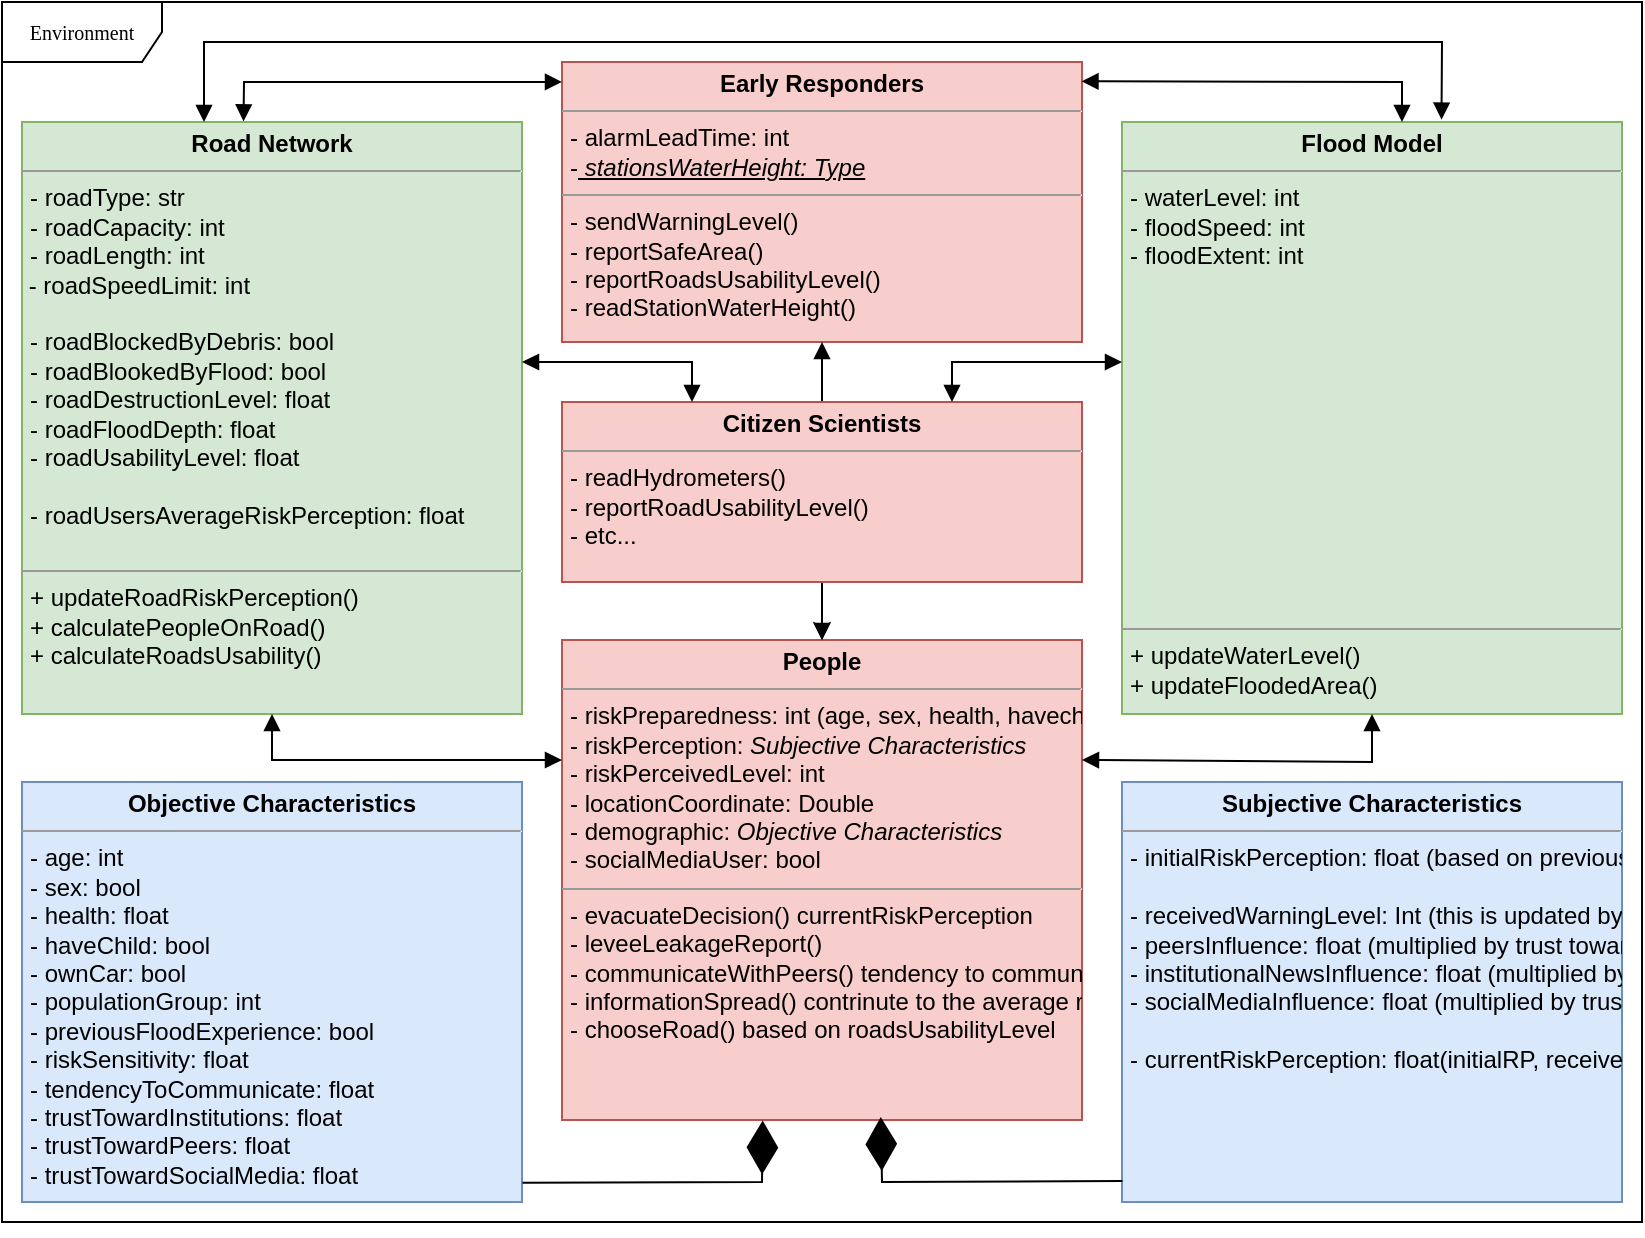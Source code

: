 <mxfile version="22.1.21" type="github" pages="4">
  <diagram name="Page-1" id="c4acf3e9-155e-7222-9cf6-157b1a14988f">
    <mxGraphModel dx="1458" dy="758" grid="1" gridSize="10" guides="1" tooltips="1" connect="1" arrows="1" fold="1" page="1" pageScale="1" pageWidth="850" pageHeight="1100" background="none" math="0" shadow="0">
      <root>
        <mxCell id="0" />
        <mxCell id="1" parent="0" />
        <mxCell id="17acba5748e5396b-1" value="Environment" style="shape=umlFrame;whiteSpace=wrap;html=1;rounded=0;shadow=0;comic=0;labelBackgroundColor=none;strokeWidth=1;fontFamily=Verdana;fontSize=10;align=center;movable=0;resizable=0;rotatable=0;deletable=0;editable=0;locked=1;connectable=0;width=80;height=30;" parent="1" vertex="1">
          <mxGeometry x="40" y="480" width="820" height="610" as="geometry" />
        </mxCell>
        <mxCell id="5d2195bd80daf111-10" value="&lt;p style=&quot;margin:0px;margin-top:4px;text-align:center;&quot;&gt;&lt;b style=&quot;&quot;&gt;Early Responders&lt;/b&gt;&lt;/p&gt;&lt;hr size=&quot;1&quot;&gt;&lt;p style=&quot;margin:0px;margin-left:4px;&quot;&gt;- alarmLeadTime: int&lt;br&gt;-&lt;u&gt;&lt;i&gt;&amp;nbsp;stationsWaterHeight: Type&lt;/i&gt;&lt;/u&gt;&lt;/p&gt;&lt;hr size=&quot;1&quot;&gt;&lt;p style=&quot;margin:0px;margin-left:4px;&quot;&gt;- sendWarningLevel()&lt;br&gt;- reportSafeArea()&lt;/p&gt;&lt;p style=&quot;margin:0px;margin-left:4px;&quot;&gt;- reportRoadsUsabilityLevel()&lt;/p&gt;&lt;p style=&quot;margin:0px;margin-left:4px;&quot;&gt;- readStationWaterHeight()&lt;/p&gt;" style="verticalAlign=top;align=left;overflow=fill;fontSize=12;fontFamily=Helvetica;html=1;rounded=0;shadow=0;comic=0;labelBackgroundColor=none;strokeWidth=1;fillColor=#f8cecc;strokeColor=#b85450;" parent="1" vertex="1">
          <mxGeometry x="320" y="510" width="260" height="140" as="geometry" />
        </mxCell>
        <mxCell id="5d2195bd80daf111-15" value="&lt;p style=&quot;margin:0px;margin-top:4px;text-align:center;&quot;&gt;&lt;b&gt;People&lt;/b&gt;&lt;br&gt;&lt;/p&gt;&lt;hr size=&quot;1&quot;&gt;&lt;p style=&quot;margin:0px;margin-left:4px;&quot;&gt;- riskPreparedness: int (age, sex, health, havechild, ...)&lt;/p&gt;&lt;p style=&quot;margin:0px;margin-left:4px;&quot;&gt;- riskPerception: &lt;i&gt;Subjective Characteristics&lt;/i&gt;&lt;/p&gt;&lt;p style=&quot;margin:0px;margin-left:4px;&quot;&gt;- riskPerceivedLevel: int&lt;/p&gt;&lt;p style=&quot;margin:0px;margin-left:4px;&quot;&gt;- locationCoordinate: Double&lt;br&gt;- demographic: &lt;i&gt;Objective Characteristics&lt;/i&gt;&lt;/p&gt;&lt;p style=&quot;margin:0px;margin-left:4px;&quot;&gt;- socialMediaUser: bool&lt;/p&gt;&lt;hr size=&quot;1&quot;&gt;&lt;p style=&quot;margin:0px;margin-left:4px;&quot;&gt;- evacuateDecision() currentRiskPerception&lt;br&gt;- leveeLeakageReport()&lt;/p&gt;&lt;p style=&quot;margin:0px;margin-left:4px;&quot;&gt;- communicateWithPeers() tendency to communicate, risk sensitivity, risk perception&lt;/p&gt;&lt;p style=&quot;margin:0px;margin-left:4px;&quot;&gt;- informationSpread() contrinute to the average risk perception of the road based on risk sensetivity, tendencyToCommunicate&lt;/p&gt;&lt;p style=&quot;margin:0px;margin-left:4px;&quot;&gt;- chooseRoad() based on roadsUsabilityLevel&lt;/p&gt;" style="verticalAlign=top;align=left;overflow=fill;fontSize=12;fontFamily=Helvetica;html=1;rounded=0;shadow=0;comic=0;labelBackgroundColor=none;strokeWidth=1;fillColor=#f8cecc;strokeColor=#b85450;" parent="1" vertex="1">
          <mxGeometry x="320" y="799" width="260" height="240" as="geometry" />
        </mxCell>
        <mxCell id="5d2195bd80daf111-18" value="&lt;p style=&quot;margin:0px;margin-top:4px;text-align:center;&quot;&gt;&lt;b style=&quot;border-color: var(--border-color);&quot;&gt;Flood Model&lt;/b&gt;&lt;br&gt;&lt;/p&gt;&lt;hr size=&quot;1&quot;&gt;&lt;p style=&quot;margin:0px;margin-left:4px;&quot;&gt;- waterLevel: int&lt;br&gt;- floodSpeed: int&lt;/p&gt;&lt;p style=&quot;margin:0px;margin-left:4px;&quot;&gt;- floodExtent: int&lt;/p&gt;&lt;p style=&quot;margin:0px;margin-left:4px;&quot;&gt;&lt;br&gt;&lt;/p&gt;&lt;p style=&quot;margin:0px;margin-left:4px;&quot;&gt;&lt;br&gt;&lt;/p&gt;&lt;p style=&quot;margin:0px;margin-left:4px;&quot;&gt;&lt;br&gt;&lt;/p&gt;&lt;p style=&quot;margin:0px;margin-left:4px;&quot;&gt;&lt;br&gt;&lt;/p&gt;&lt;p style=&quot;margin:0px;margin-left:4px;&quot;&gt;&lt;br&gt;&lt;/p&gt;&lt;p style=&quot;margin:0px;margin-left:4px;&quot;&gt;&lt;br&gt;&lt;/p&gt;&lt;p style=&quot;margin:0px;margin-left:4px;&quot;&gt;&lt;br&gt;&lt;/p&gt;&lt;p style=&quot;margin:0px;margin-left:4px;&quot;&gt;&lt;br&gt;&lt;/p&gt;&lt;p style=&quot;margin:0px;margin-left:4px;&quot;&gt;&lt;br&gt;&lt;/p&gt;&lt;p style=&quot;margin:0px;margin-left:4px;&quot;&gt;&lt;br&gt;&lt;/p&gt;&lt;p style=&quot;margin:0px;margin-left:4px;&quot;&gt;&lt;br&gt;&lt;/p&gt;&lt;p style=&quot;margin:0px;margin-left:4px;&quot;&gt;&lt;br&gt;&lt;/p&gt;&lt;hr size=&quot;1&quot;&gt;&lt;p style=&quot;margin:0px;margin-left:4px;&quot;&gt;+ updateWaterLevel()&lt;br&gt;+ updateFloodedArea()&lt;/p&gt;" style="verticalAlign=top;align=left;overflow=fill;fontSize=12;fontFamily=Helvetica;html=1;rounded=0;shadow=0;comic=0;labelBackgroundColor=none;strokeWidth=1;fillColor=#d5e8d4;strokeColor=#82b366;" parent="1" vertex="1">
          <mxGeometry x="600" y="540" width="250" height="296" as="geometry" />
        </mxCell>
        <mxCell id="5d2195bd80daf111-19" value="&lt;p style=&quot;margin:0px;margin-top:4px;text-align:center;&quot;&gt;&lt;b&gt;Road Network&lt;/b&gt;&lt;/p&gt;&lt;hr size=&quot;1&quot;&gt;&lt;p style=&quot;border-color: var(--border-color); margin: 0px 0px 0px 4px;&quot;&gt;- roadType: str&lt;/p&gt;&lt;p style=&quot;border-color: var(--border-color); margin: 0px 0px 0px 4px;&quot;&gt;- roadCapacity: int&lt;/p&gt;&lt;p style=&quot;border-color: var(--border-color); margin: 0px 0px 0px 4px;&quot;&gt;- roadLength: int&lt;/p&gt;&lt;span style=&quot;&quot;&gt;&lt;/span&gt;&amp;nbsp;- roadSpeedLimit: int&lt;br&gt;&lt;span style=&quot;&quot;&gt;&lt;span style=&quot;&quot;&gt;&amp;nbsp; &amp;nbsp;&amp;nbsp;&lt;/span&gt;&lt;/span&gt;&lt;p style=&quot;margin:0px;margin-left:4px;&quot;&gt;- roadBlockedByDebris: bool&lt;br&gt;- roadBlookedByFlood: bool&lt;/p&gt;&lt;p style=&quot;margin:0px;margin-left:4px;&quot;&gt;- roadDestructionLevel: float&lt;/p&gt;&lt;p style=&quot;margin:0px;margin-left:4px;&quot;&gt;- roadFloodDepth: float&lt;/p&gt;&lt;p style=&quot;margin:0px;margin-left:4px;&quot;&gt;- roadUsabilityLevel: float&lt;/p&gt;&lt;p style=&quot;margin:0px;margin-left:4px;&quot;&gt;&lt;br&gt;&lt;/p&gt;&lt;p style=&quot;margin:0px;margin-left:4px;&quot;&gt;- roadUsersAverageRiskPerception: float&lt;/p&gt;&lt;p style=&quot;margin:0px;margin-left:4px;&quot;&gt;&lt;br&gt;&lt;/p&gt;&lt;hr size=&quot;1&quot;&gt;&lt;p style=&quot;margin:0px;margin-left:4px;&quot;&gt;+ updateRoadRiskPerception()&lt;br&gt;+ calculatePeopleOnRoad()&lt;/p&gt;&lt;p style=&quot;margin:0px;margin-left:4px;&quot;&gt;+ calculateRoadsUsability()&lt;/p&gt;" style="verticalAlign=top;align=left;overflow=fill;fontSize=12;fontFamily=Helvetica;html=1;rounded=0;shadow=0;comic=0;labelBackgroundColor=none;strokeWidth=1;fillColor=#d5e8d4;strokeColor=#82b366;" parent="1" vertex="1">
          <mxGeometry x="50" y="540" width="250" height="296" as="geometry" />
        </mxCell>
        <mxCell id="swbKvZ7h7TzAhNQgbcFF-2" value="&lt;p style=&quot;margin:0px;margin-top:4px;text-align:center;&quot;&gt;&lt;b style=&quot;&quot;&gt;Subjective Characteristics&lt;/b&gt;&lt;/p&gt;&lt;hr size=&quot;1&quot;&gt;&lt;p style=&quot;margin:0px;margin-left:4px;&quot;&gt;- initialRiskPerception: float (based on previous flood experience, risk sensitivity)&lt;/p&gt;&lt;p style=&quot;margin:0px;margin-left:4px;&quot;&gt;&lt;span style=&quot;background-color: initial;&quot;&gt;&lt;br&gt;&lt;/span&gt;&lt;/p&gt;&lt;p style=&quot;margin:0px;margin-left:4px;&quot;&gt;&lt;span style=&quot;background-color: initial;&quot;&gt;- receivedWarningLevel: Int (this is updated by EWS during the event)&lt;/span&gt;&lt;br&gt;&lt;/p&gt;&lt;p style=&quot;margin:0px;margin-left:4px;&quot;&gt;- peersInfluence: float (multiplied by trust toward peers)&lt;/p&gt;&lt;p style=&quot;margin:0px;margin-left:4px;&quot;&gt;- institutionalNewsInfluence: float (multiplied by trust item)&lt;/p&gt;&lt;p style=&quot;margin:0px;margin-left:4px;&quot;&gt;- socialMediaInfluence: float (multiplied by trust item)&lt;/p&gt;&lt;p style=&quot;margin:0px;margin-left:4px;&quot;&gt;&lt;br&gt;&lt;/p&gt;&lt;p style=&quot;border-color: var(--border-color); margin: 0px 0px 0px 4px;&quot;&gt;- currentRiskPerception: float(initialRP, receivedWL,peersl,InstitutionalNI, SocialMI)&lt;/p&gt;&lt;div&gt;&lt;br&gt;&lt;/div&gt;" style="verticalAlign=top;align=left;overflow=fill;fontSize=12;fontFamily=Helvetica;html=1;rounded=0;shadow=0;comic=0;labelBackgroundColor=none;strokeWidth=1;fillColor=#dae8fc;strokeColor=#6c8ebf;" parent="1" vertex="1">
          <mxGeometry x="600" y="870" width="250" height="210" as="geometry" />
        </mxCell>
        <mxCell id="swbKvZ7h7TzAhNQgbcFF-18" value="&lt;p style=&quot;margin:0px;margin-top:4px;text-align:center;&quot;&gt;&lt;b&gt;Objective Characteristics&lt;/b&gt;&lt;/p&gt;&lt;hr size=&quot;1&quot;&gt;&lt;p style=&quot;margin:0px;margin-left:4px;&quot;&gt;- age: int&lt;/p&gt;&lt;p style=&quot;margin:0px;margin-left:4px;&quot;&gt;- sex: bool&lt;/p&gt;&lt;p style=&quot;margin:0px;margin-left:4px;&quot;&gt;- health: float&lt;/p&gt;&lt;p style=&quot;margin:0px;margin-left:4px;&quot;&gt;- haveChild: bool&lt;/p&gt;&lt;p style=&quot;margin:0px;margin-left:4px;&quot;&gt;- ownCar: bool&lt;/p&gt;&lt;p style=&quot;margin:0px;margin-left:4px;&quot;&gt;- populationGroup: int&lt;/p&gt;&lt;p style=&quot;margin:0px;margin-left:4px;&quot;&gt;- previousFloodExperience: bool&lt;/p&gt;&lt;p style=&quot;margin:0px;margin-left:4px;&quot;&gt;- riskSensitivity: float&lt;/p&gt;&lt;p style=&quot;margin:0px;margin-left:4px;&quot;&gt;- tendencyToCommunicate: float&lt;/p&gt;&lt;p style=&quot;margin:0px;margin-left:4px;&quot;&gt;- trustTowardInstitutions: float&lt;/p&gt;&lt;p style=&quot;margin:0px;margin-left:4px;&quot;&gt;- trustTowardPeers: float&lt;/p&gt;&lt;p style=&quot;margin:0px;margin-left:4px;&quot;&gt;- trustTowardSocialMedia: float&lt;/p&gt;&lt;p style=&quot;margin:0px;margin-left:4px;&quot;&gt;&lt;br&gt;&lt;/p&gt;&lt;p style=&quot;margin:0px;margin-left:4px;&quot;&gt;&lt;br&gt;&lt;/p&gt;&lt;p style=&quot;margin:0px;margin-left:4px;&quot;&gt;&lt;br&gt;&lt;/p&gt;&lt;p style=&quot;margin:0px;margin-left:4px;&quot;&gt;&lt;br&gt;&lt;/p&gt;" style="verticalAlign=top;align=left;overflow=fill;fontSize=12;fontFamily=Helvetica;html=1;rounded=0;shadow=0;comic=0;labelBackgroundColor=none;strokeWidth=1;fillColor=#dae8fc;strokeColor=#6c8ebf;" parent="1" vertex="1">
          <mxGeometry x="50" y="870" width="250" height="210" as="geometry" />
        </mxCell>
        <mxCell id="swbKvZ7h7TzAhNQgbcFF-22" value="" style="endArrow=diamondThin;endFill=1;endSize=24;html=1;rounded=0;entryX=0.386;entryY=1.001;entryDx=0;entryDy=0;entryPerimeter=0;exitX=1.001;exitY=0.954;exitDx=0;exitDy=0;exitPerimeter=0;" parent="1" source="swbKvZ7h7TzAhNQgbcFF-18" target="5d2195bd80daf111-15" edge="1">
          <mxGeometry width="160" relative="1" as="geometry">
            <mxPoint x="310" y="1070" as="sourcePoint" />
            <mxPoint x="400" y="980" as="targetPoint" />
            <Array as="points">
              <mxPoint x="420" y="1070" />
            </Array>
          </mxGeometry>
        </mxCell>
        <mxCell id="swbKvZ7h7TzAhNQgbcFF-25" value="" style="endArrow=diamondThin;endFill=1;endSize=24;html=1;rounded=0;exitX=0.001;exitY=0.95;exitDx=0;exitDy=0;entryX=0.613;entryY=0.994;entryDx=0;entryDy=0;entryPerimeter=0;startSize=6;exitPerimeter=0;" parent="1" source="swbKvZ7h7TzAhNQgbcFF-2" target="5d2195bd80daf111-15" edge="1">
          <mxGeometry width="160" relative="1" as="geometry">
            <mxPoint x="884.962" y="929.82" as="sourcePoint" />
            <mxPoint x="320" y="1020" as="targetPoint" />
            <Array as="points">
              <mxPoint x="480" y="1070" />
            </Array>
          </mxGeometry>
        </mxCell>
        <mxCell id="swbKvZ7h7TzAhNQgbcFF-49" value="" style="endArrow=block;startArrow=block;endFill=1;startFill=1;html=1;exitX=0.443;exitY=-0.001;exitDx=0;exitDy=0;exitPerimeter=0;entryX=0;entryY=0.071;entryDx=0;entryDy=0;entryPerimeter=0;strokeWidth=1;rounded=0;curved=0;" parent="1" source="5d2195bd80daf111-19" target="5d2195bd80daf111-10" edge="1">
          <mxGeometry width="160" relative="1" as="geometry">
            <mxPoint x="150" y="500" as="sourcePoint" />
            <mxPoint x="310" y="500" as="targetPoint" />
            <Array as="points">
              <mxPoint x="161" y="520" />
            </Array>
          </mxGeometry>
        </mxCell>
        <mxCell id="swbKvZ7h7TzAhNQgbcFF-50" value="" style="endArrow=block;startArrow=block;endFill=1;startFill=1;html=1;exitX=0.56;exitY=0;exitDx=0;exitDy=0;exitPerimeter=0;entryX=0.999;entryY=0.069;entryDx=0;entryDy=0;entryPerimeter=0;strokeWidth=1;rounded=0;curved=0;" parent="1" source="5d2195bd80daf111-18" target="5d2195bd80daf111-10" edge="1">
          <mxGeometry width="160" relative="1" as="geometry">
            <mxPoint x="720" y="540" as="sourcePoint" />
            <mxPoint x="879" y="520" as="targetPoint" />
            <Array as="points">
              <mxPoint x="740" y="520" />
            </Array>
          </mxGeometry>
        </mxCell>
        <mxCell id="swbKvZ7h7TzAhNQgbcFF-51" value="" style="endArrow=block;startArrow=block;endFill=1;startFill=1;html=1;exitX=0.5;exitY=0;exitDx=0;exitDy=0;entryX=0.5;entryY=1;entryDx=0;entryDy=0;" parent="1" source="5d2195bd80daf111-15" target="5d2195bd80daf111-10" edge="1">
          <mxGeometry width="160" relative="1" as="geometry">
            <mxPoint x="450" y="720" as="sourcePoint" />
            <mxPoint x="450" y="770" as="targetPoint" />
          </mxGeometry>
        </mxCell>
        <mxCell id="swbKvZ7h7TzAhNQgbcFF-52" value="" style="endArrow=block;startArrow=block;endFill=1;startFill=1;html=1;rounded=0;curved=0;exitX=1;exitY=0.25;exitDx=0;exitDy=0;entryX=0.5;entryY=1;entryDx=0;entryDy=0;" parent="1" source="5d2195bd80daf111-15" target="5d2195bd80daf111-18" edge="1">
          <mxGeometry width="160" relative="1" as="geometry">
            <mxPoint x="470" y="790" as="sourcePoint" />
            <mxPoint x="730" y="850" as="targetPoint" />
            <Array as="points">
              <mxPoint x="725" y="860" />
            </Array>
          </mxGeometry>
        </mxCell>
        <mxCell id="swbKvZ7h7TzAhNQgbcFF-53" value="" style="endArrow=block;startArrow=block;endFill=1;startFill=1;html=1;rounded=0;curved=0;entryX=0.5;entryY=1;entryDx=0;entryDy=0;exitX=0;exitY=0.25;exitDx=0;exitDy=0;" parent="1" source="5d2195bd80daf111-15" target="5d2195bd80daf111-19" edge="1">
          <mxGeometry width="160" relative="1" as="geometry">
            <mxPoint x="430" y="790" as="sourcePoint" />
            <mxPoint x="310" y="680" as="targetPoint" />
            <Array as="points">
              <mxPoint x="175" y="859" />
            </Array>
          </mxGeometry>
        </mxCell>
        <mxCell id="swbKvZ7h7TzAhNQgbcFF-55" value="" style="endArrow=block;startArrow=block;endFill=1;startFill=1;html=1;exitX=0.443;exitY=-0.001;exitDx=0;exitDy=0;exitPerimeter=0;strokeWidth=1;rounded=0;curved=0;entryX=0.639;entryY=-0.004;entryDx=0;entryDy=0;entryPerimeter=0;" parent="1" target="5d2195bd80daf111-18" edge="1">
          <mxGeometry width="160" relative="1" as="geometry">
            <mxPoint x="141" y="540" as="sourcePoint" />
            <mxPoint x="760" y="540" as="targetPoint" />
            <Array as="points">
              <mxPoint x="141" y="500" />
              <mxPoint x="760" y="500" />
            </Array>
          </mxGeometry>
        </mxCell>
        <mxCell id="swbKvZ7h7TzAhNQgbcFF-57" value="" style="edgeStyle=orthogonalEdgeStyle;orthogonalLoop=1;jettySize=auto;html=1;" parent="1" source="swbKvZ7h7TzAhNQgbcFF-56" target="5d2195bd80daf111-15" edge="1">
          <mxGeometry relative="1" as="geometry" />
        </mxCell>
        <mxCell id="swbKvZ7h7TzAhNQgbcFF-56" value="&lt;p style=&quot;margin:0px;margin-top:4px;text-align:center;&quot;&gt;&lt;b style=&quot;&quot;&gt;Citizen Scientists&lt;/b&gt;&lt;/p&gt;&lt;hr size=&quot;1&quot;&gt;&lt;p style=&quot;margin:0px;margin-left:4px;&quot;&gt;&lt;span style=&quot;background-color: initial;&quot;&gt;- readHydrometers()&lt;/span&gt;&lt;br&gt;&lt;/p&gt;&lt;p style=&quot;margin:0px;margin-left:4px;&quot;&gt;- reportRoadUsabilityLevel()&lt;/p&gt;&lt;p style=&quot;margin:0px;margin-left:4px;&quot;&gt;- etc...&lt;/p&gt;&lt;p style=&quot;margin:0px;margin-left:4px;&quot;&gt;&lt;br&gt;&lt;/p&gt;" style="verticalAlign=top;align=left;overflow=fill;fontSize=12;fontFamily=Helvetica;html=1;rounded=0;shadow=0;comic=0;labelBackgroundColor=none;strokeWidth=1;fillColor=#f8cecc;strokeColor=#b85450;" parent="1" vertex="1">
          <mxGeometry x="320" y="680" width="260" height="90" as="geometry" />
        </mxCell>
        <mxCell id="swbKvZ7h7TzAhNQgbcFF-58" value="" style="endArrow=block;startArrow=block;endFill=1;startFill=1;html=1;entryX=0.75;entryY=0;entryDx=0;entryDy=0;rounded=0;curved=0;" parent="1" target="swbKvZ7h7TzAhNQgbcFF-56" edge="1">
          <mxGeometry width="160" relative="1" as="geometry">
            <mxPoint x="600" y="660" as="sourcePoint" />
            <mxPoint x="460" y="660" as="targetPoint" />
            <Array as="points">
              <mxPoint x="515" y="660" />
            </Array>
          </mxGeometry>
        </mxCell>
        <mxCell id="swbKvZ7h7TzAhNQgbcFF-59" value="" style="endArrow=block;startArrow=block;endFill=1;startFill=1;html=1;rounded=0;curved=0;entryX=0.25;entryY=0;entryDx=0;entryDy=0;" parent="1" target="swbKvZ7h7TzAhNQgbcFF-56" edge="1">
          <mxGeometry width="160" relative="1" as="geometry">
            <mxPoint x="300" y="660" as="sourcePoint" />
            <mxPoint x="370" y="670" as="targetPoint" />
            <Array as="points">
              <mxPoint x="385" y="660" />
            </Array>
          </mxGeometry>
        </mxCell>
      </root>
    </mxGraphModel>
  </diagram>
  <diagram id="U15N16jAR5vjFRXUVvX4" name="Page-2">
    <mxGraphModel dx="804" dy="418" grid="1" gridSize="10" guides="1" tooltips="1" connect="1" arrows="1" fold="1" page="1" pageScale="1" pageWidth="827" pageHeight="1169" math="0" shadow="0">
      <root>
        <mxCell id="0" />
        <mxCell id="1" parent="0" />
        <mxCell id="73NM2epokyU8gGwItf2O-2" value="" style="rounded=0;whiteSpace=wrap;html=1;fillColor=#f5f5f5;fontColor=#333333;strokeColor=#666666;" vertex="1" parent="1">
          <mxGeometry x="120" y="80" width="610" height="240" as="geometry" />
        </mxCell>
        <mxCell id="73NM2epokyU8gGwItf2O-3" value="" style="rounded=1;whiteSpace=wrap;html=1;fillColor=#fff2cc;strokeColor=#d6b656;" vertex="1" parent="1">
          <mxGeometry x="130" y="130" width="190" height="180" as="geometry" />
        </mxCell>
        <mxCell id="73NM2epokyU8gGwItf2O-4" value="" style="rounded=1;whiteSpace=wrap;html=1;fillColor=#d5e8d4;strokeColor=#82b366;" vertex="1" parent="1">
          <mxGeometry x="330" y="131" width="190" height="180" as="geometry" />
        </mxCell>
        <mxCell id="73NM2epokyU8gGwItf2O-5" value="" style="rounded=1;whiteSpace=wrap;html=1;fillColor=#f8cecc;strokeColor=#b85450;" vertex="1" parent="1">
          <mxGeometry x="530" y="131" width="190" height="180" as="geometry" />
        </mxCell>
        <mxCell id="73NM2epokyU8gGwItf2O-6" value="&lt;b&gt;Model Structure&lt;/b&gt;" style="text;html=1;strokeColor=none;fillColor=none;align=center;verticalAlign=middle;whiteSpace=wrap;rounded=0;" vertex="1" parent="1">
          <mxGeometry x="372" y="80" width="106" height="30" as="geometry" />
        </mxCell>
        <mxCell id="73NM2epokyU8gGwItf2O-7" value="&lt;b&gt;Input&lt;/b&gt;" style="text;html=1;strokeColor=none;fillColor=none;align=center;verticalAlign=middle;whiteSpace=wrap;rounded=0;" vertex="1" parent="1">
          <mxGeometry x="172" y="131" width="106" height="30" as="geometry" />
        </mxCell>
        <mxCell id="73NM2epokyU8gGwItf2O-8" value="&lt;b&gt;Sub-Models&lt;/b&gt;" style="text;html=1;strokeColor=none;fillColor=none;align=center;verticalAlign=middle;whiteSpace=wrap;rounded=0;" vertex="1" parent="1">
          <mxGeometry x="372" y="131" width="106" height="30" as="geometry" />
        </mxCell>
        <mxCell id="73NM2epokyU8gGwItf2O-9" value="&lt;b&gt;Outputs&lt;/b&gt;" style="text;html=1;strokeColor=none;fillColor=none;align=center;verticalAlign=middle;whiteSpace=wrap;rounded=0;" vertex="1" parent="1">
          <mxGeometry x="572" y="131" width="106" height="30" as="geometry" />
        </mxCell>
        <mxCell id="73NM2epokyU8gGwItf2O-10" value="" style="rounded=1;whiteSpace=wrap;html=1;fillColor=#dae8fc;strokeColor=#6c8ebf;" vertex="1" parent="1">
          <mxGeometry x="365" y="161" width="120" height="39" as="geometry" />
        </mxCell>
        <mxCell id="73NM2epokyU8gGwItf2O-11" value="" style="rounded=1;whiteSpace=wrap;html=1;fillColor=#dae8fc;strokeColor=#6c8ebf;" vertex="1" parent="1">
          <mxGeometry x="365" y="211" width="120" height="39" as="geometry" />
        </mxCell>
        <mxCell id="73NM2epokyU8gGwItf2O-12" value="" style="rounded=1;whiteSpace=wrap;html=1;fillColor=#dae8fc;strokeColor=#6c8ebf;" vertex="1" parent="1">
          <mxGeometry x="365" y="261" width="120" height="39" as="geometry" />
        </mxCell>
        <mxCell id="73NM2epokyU8gGwItf2O-14" value="&lt;b&gt;Flood&lt;/b&gt;" style="text;html=1;strokeColor=none;fillColor=none;align=center;verticalAlign=middle;whiteSpace=wrap;rounded=0;" vertex="1" parent="1">
          <mxGeometry x="391" y="165.5" width="59" height="30" as="geometry" />
        </mxCell>
        <mxCell id="73NM2epokyU8gGwItf2O-15" value="&lt;b&gt;Agents&lt;/b&gt;" style="text;html=1;strokeColor=none;fillColor=none;align=center;verticalAlign=middle;whiteSpace=wrap;rounded=0;" vertex="1" parent="1">
          <mxGeometry x="391" y="215.5" width="69" height="30" as="geometry" />
        </mxCell>
        <mxCell id="73NM2epokyU8gGwItf2O-16" value="&lt;b&gt;Traffic&lt;/b&gt;" style="text;html=1;strokeColor=none;fillColor=none;align=center;verticalAlign=middle;whiteSpace=wrap;rounded=0;" vertex="1" parent="1">
          <mxGeometry x="391" y="265.5" width="69" height="30" as="geometry" />
        </mxCell>
        <mxCell id="73NM2epokyU8gGwItf2O-21" value="&lt;font style=&quot;font-size: 11px;&quot;&gt;1. Geographical Data&lt;br&gt;2.&amp;nbsp;Meteorological&amp;nbsp;Data&lt;br&gt;3. Hydrological Data&lt;br&gt;4. Flood Defense Mechanisms&lt;br&gt;&lt;/font&gt;" style="text;html=1;strokeColor=none;fillColor=none;align=left;verticalAlign=middle;whiteSpace=wrap;rounded=0;" vertex="1" parent="1">
          <mxGeometry x="140" y="370" width="152" height="30" as="geometry" />
        </mxCell>
        <mxCell id="73NM2epokyU8gGwItf2O-23" value="&lt;font style=&quot;font-size: 11px;&quot;&gt;1. Demographic Data&lt;br&gt;2. Behavioural Rules&lt;br&gt;3. Social Network Data&lt;br&gt;4. Available Resources&lt;br&gt;&lt;/font&gt;" style="text;html=1;strokeColor=none;fillColor=none;align=left;verticalAlign=middle;whiteSpace=wrap;rounded=0;" vertex="1" parent="1">
          <mxGeometry x="140" y="460" width="152" height="30" as="geometry" />
        </mxCell>
        <mxCell id="73NM2epokyU8gGwItf2O-24" value="&lt;font style=&quot;font-size: 11px;&quot;&gt;1.Travel Patterns&lt;br&gt;2. Road Network Data&lt;br&gt;3.Real-time Traffic Data&lt;br&gt;4. Public Transportation System&lt;br&gt;&lt;br&gt;&lt;br&gt;&lt;/font&gt;" style="text;html=1;strokeColor=none;fillColor=none;align=left;verticalAlign=middle;whiteSpace=wrap;rounded=0;" vertex="1" parent="1">
          <mxGeometry x="140" y="555" width="180" height="30" as="geometry" />
        </mxCell>
        <mxCell id="73NM2epokyU8gGwItf2O-25" value="&lt;font style=&quot;font-size: 11px;&quot;&gt;During the Event:&lt;br&gt;1. Real-time Monitoring &amp;amp; Prediction&lt;br&gt;2.Dynamic Evacuation Management&lt;br&gt;3. Emergency Communication&lt;br&gt;4. Adaptive Response Strategies&lt;br&gt;5. Resource Allocation &amp;amp; Logistics&lt;br&gt;6. Decision Making&lt;br&gt;&amp;nbsp;&lt;br&gt;&lt;/font&gt;" style="text;html=1;strokeColor=none;fillColor=none;align=left;verticalAlign=middle;whiteSpace=wrap;rounded=0;" vertex="1" parent="1">
          <mxGeometry x="538" y="211" width="198" height="30" as="geometry" />
        </mxCell>
        <mxCell id="73NM2epokyU8gGwItf2O-26" value="&lt;font style=&quot;font-size: 11px;&quot;&gt;Before the Event:&lt;br&gt;1. Risk Assessment &amp;amp; Preparedness&lt;br&gt;2.Training &amp;amp; Simulation&lt;br&gt;3. Evacuation Planning&lt;br&gt;4. Policy Development&lt;br&gt;5. Decision Making&lt;br&gt;&amp;nbsp;&lt;br&gt;&lt;/font&gt;" style="text;html=1;strokeColor=none;fillColor=none;align=left;verticalAlign=middle;whiteSpace=wrap;rounded=0;" vertex="1" parent="1">
          <mxGeometry x="548" y="430" width="198" height="30" as="geometry" />
        </mxCell>
      </root>
    </mxGraphModel>
  </diagram>
  <diagram id="HcBk9sPx7fDWfWWrcWfU" name="Page-3">
    <mxGraphModel dx="1193" dy="758" grid="1" gridSize="10" guides="1" tooltips="1" connect="1" arrows="1" fold="1" page="1" pageScale="1" pageWidth="827" pageHeight="1169" math="0" shadow="0">
      <root>
        <mxCell id="0" />
        <mxCell id="1" parent="0" />
        <mxCell id="WGcahT0mpxsVwykqtqQ2-1" value="&lt;span style=&quot;background-color: rgb(255, 255, 255);&quot;&gt;Environment&lt;/span&gt;" style="shape=umlFrame;whiteSpace=wrap;html=1;rounded=0;shadow=0;comic=0;labelBackgroundColor=none;strokeWidth=1;fontFamily=Verdana;fontSize=10;align=center;movable=1;resizable=1;rotatable=1;deletable=1;editable=1;locked=0;connectable=1;width=80;height=30;fillStyle=solid;" vertex="1" parent="1">
          <mxGeometry x="40" y="480" width="820" height="610" as="geometry" />
        </mxCell>
        <mxCell id="WGcahT0mpxsVwykqtqQ2-2" value="&lt;p style=&quot;margin:0px;margin-top:4px;text-align:center;&quot;&gt;&lt;b style=&quot;&quot;&gt;Institutions&lt;/b&gt;&lt;/p&gt;&lt;hr size=&quot;1&quot;&gt;&lt;p style=&quot;margin:0px;margin-left:4px;&quot;&gt;- alarmLeadTime: int&lt;br&gt;-&lt;u&gt;&lt;i&gt;&amp;nbsp;stationsWaterHeight: Type&lt;/i&gt;&lt;/u&gt;&lt;/p&gt;&lt;hr size=&quot;1&quot;&gt;&lt;p style=&quot;margin:0px;margin-left:4px;&quot;&gt;- sendWarningLevel()&lt;br&gt;- reportSafeArea()&lt;/p&gt;&lt;p style=&quot;margin:0px;margin-left:4px;&quot;&gt;- reportRoadsUsabilityLevel()&lt;/p&gt;&lt;p style=&quot;margin:0px;margin-left:4px;&quot;&gt;- readStationWaterHeight()&lt;/p&gt;" style="verticalAlign=top;align=left;overflow=fill;fontSize=12;fontFamily=Helvetica;html=1;rounded=0;shadow=0;comic=0;labelBackgroundColor=none;strokeWidth=1;fillColor=#f8cecc;strokeColor=#b85450;" vertex="1" parent="1">
          <mxGeometry x="320" y="510" width="260" height="140" as="geometry" />
        </mxCell>
        <mxCell id="WGcahT0mpxsVwykqtqQ2-3" value="&lt;p style=&quot;margin:0px;margin-top:4px;text-align:center;&quot;&gt;&lt;b&gt;People&lt;/b&gt;&lt;br&gt;&lt;/p&gt;&lt;hr size=&quot;1&quot;&gt;&lt;p style=&quot;margin:0px;margin-left:4px;&quot;&gt;- riskPreparedness: int (age, sex, health, havechild, ...)&lt;/p&gt;&lt;p style=&quot;margin:0px;margin-left:4px;&quot;&gt;- riskPerception: &lt;i&gt;Subjective Characteristics&lt;/i&gt;&lt;/p&gt;&lt;p style=&quot;margin:0px;margin-left:4px;&quot;&gt;- riskPerceivedLevel: int&lt;/p&gt;&lt;p style=&quot;margin:0px;margin-left:4px;&quot;&gt;- locationCoordinate: Double&lt;br&gt;- demographic: &lt;i&gt;Objective Characteristics&lt;/i&gt;&lt;/p&gt;&lt;p style=&quot;margin:0px;margin-left:4px;&quot;&gt;- socialMediaUser: bool&lt;/p&gt;&lt;hr size=&quot;1&quot;&gt;&lt;p style=&quot;margin:0px;margin-left:4px;&quot;&gt;- evacuateDecision() currentRiskPerception&lt;br&gt;- leveeLeakageReport()&lt;/p&gt;&lt;p style=&quot;margin:0px;margin-left:4px;&quot;&gt;- communicateWithPeers() tendency to communicate, risk sensitivity, risk perception&lt;/p&gt;&lt;p style=&quot;margin:0px;margin-left:4px;&quot;&gt;- informationSpread() contrinute to the average risk perception of the road based on risk sensetivity, tendencyToCommunicate&lt;/p&gt;&lt;p style=&quot;margin:0px;margin-left:4px;&quot;&gt;- chooseRoad() based on roadsUsabilityLevel&lt;/p&gt;" style="verticalAlign=top;align=left;overflow=fill;fontSize=12;fontFamily=Helvetica;html=1;rounded=0;shadow=0;comic=0;labelBackgroundColor=none;strokeWidth=1;fillColor=#f8cecc;strokeColor=#b85450;" vertex="1" parent="1">
          <mxGeometry x="320" y="799" width="260" height="240" as="geometry" />
        </mxCell>
        <mxCell id="WGcahT0mpxsVwykqtqQ2-4" value="&lt;p style=&quot;margin:0px;margin-top:4px;text-align:center;&quot;&gt;&lt;b style=&quot;border-color: var(--border-color);&quot;&gt;Flood Model&lt;/b&gt;&lt;br&gt;&lt;/p&gt;&lt;hr size=&quot;1&quot;&gt;&lt;p style=&quot;margin:0px;margin-left:4px;&quot;&gt;- waterLevel: int&lt;br&gt;- floodSpeed: int&lt;/p&gt;&lt;p style=&quot;margin:0px;margin-left:4px;&quot;&gt;- floodExtent: int&lt;/p&gt;&lt;p style=&quot;margin:0px;margin-left:4px;&quot;&gt;&lt;br&gt;&lt;/p&gt;&lt;p style=&quot;margin:0px;margin-left:4px;&quot;&gt;&lt;br&gt;&lt;/p&gt;&lt;p style=&quot;margin:0px;margin-left:4px;&quot;&gt;&lt;br&gt;&lt;/p&gt;&lt;p style=&quot;margin:0px;margin-left:4px;&quot;&gt;&lt;br&gt;&lt;/p&gt;&lt;p style=&quot;margin:0px;margin-left:4px;&quot;&gt;&lt;br&gt;&lt;/p&gt;&lt;p style=&quot;margin:0px;margin-left:4px;&quot;&gt;&lt;br&gt;&lt;/p&gt;&lt;p style=&quot;margin:0px;margin-left:4px;&quot;&gt;&lt;br&gt;&lt;/p&gt;&lt;p style=&quot;margin:0px;margin-left:4px;&quot;&gt;&lt;br&gt;&lt;/p&gt;&lt;p style=&quot;margin:0px;margin-left:4px;&quot;&gt;&lt;br&gt;&lt;/p&gt;&lt;p style=&quot;margin:0px;margin-left:4px;&quot;&gt;&lt;br&gt;&lt;/p&gt;&lt;p style=&quot;margin:0px;margin-left:4px;&quot;&gt;&lt;br&gt;&lt;/p&gt;&lt;p style=&quot;margin:0px;margin-left:4px;&quot;&gt;&lt;br&gt;&lt;/p&gt;&lt;hr size=&quot;1&quot;&gt;&lt;p style=&quot;margin:0px;margin-left:4px;&quot;&gt;+ updateWaterLevel()&lt;br&gt;+ updateFloodedArea()&lt;/p&gt;" style="verticalAlign=top;align=left;overflow=fill;fontSize=12;fontFamily=Helvetica;html=1;rounded=0;shadow=0;comic=0;labelBackgroundColor=none;strokeWidth=1;fillColor=#dae8fc;strokeColor=#6c8ebf;" vertex="1" parent="1">
          <mxGeometry x="600" y="540" width="250" height="296" as="geometry" />
        </mxCell>
        <mxCell id="WGcahT0mpxsVwykqtqQ2-5" value="&lt;p style=&quot;margin:0px;margin-top:4px;text-align:center;&quot;&gt;&lt;b&gt;Traffic Model&lt;/b&gt;&lt;/p&gt;&lt;hr size=&quot;1&quot;&gt;&lt;p style=&quot;border-color: var(--border-color); margin: 0px 0px 0px 4px;&quot;&gt;- roadType: str&lt;/p&gt;&lt;p style=&quot;border-color: var(--border-color); margin: 0px 0px 0px 4px;&quot;&gt;- roadCapacity: int&lt;/p&gt;&lt;p style=&quot;border-color: var(--border-color); margin: 0px 0px 0px 4px;&quot;&gt;- roadLength: int&lt;/p&gt;&lt;span style=&quot;&quot;&gt;&lt;/span&gt;&amp;nbsp;- roadSpeedLimit: int&lt;br&gt;&lt;span style=&quot;&quot;&gt;&lt;span style=&quot;&quot;&gt;&amp;nbsp; &amp;nbsp;&amp;nbsp;&lt;/span&gt;&lt;/span&gt;&lt;p style=&quot;margin:0px;margin-left:4px;&quot;&gt;- roadBlockedByDebris: bool&lt;br&gt;- roadBlookedByFlood: bool&lt;/p&gt;&lt;p style=&quot;margin:0px;margin-left:4px;&quot;&gt;- roadDestructionLevel: float&lt;/p&gt;&lt;p style=&quot;margin:0px;margin-left:4px;&quot;&gt;- roadFloodDepth: float&lt;/p&gt;&lt;p style=&quot;margin:0px;margin-left:4px;&quot;&gt;- roadUsabilityLevel: float&lt;/p&gt;&lt;p style=&quot;margin:0px;margin-left:4px;&quot;&gt;&lt;br&gt;&lt;/p&gt;&lt;p style=&quot;margin:0px;margin-left:4px;&quot;&gt;- roadUsersAverageRiskPerception: float&lt;/p&gt;&lt;p style=&quot;margin:0px;margin-left:4px;&quot;&gt;&lt;br&gt;&lt;/p&gt;&lt;hr size=&quot;1&quot;&gt;&lt;p style=&quot;margin:0px;margin-left:4px;&quot;&gt;+ updateRoadRiskPerception()&lt;br&gt;+ calculatePeopleOnRoad()&lt;/p&gt;&lt;p style=&quot;margin:0px;margin-left:4px;&quot;&gt;+ calculateRoadsUsability()&lt;/p&gt;" style="verticalAlign=top;align=left;overflow=fill;fontSize=12;fontFamily=Helvetica;html=1;rounded=0;shadow=0;comic=0;labelBackgroundColor=none;strokeWidth=1;fillColor=#dae8fc;strokeColor=#6c8ebf;" vertex="1" parent="1">
          <mxGeometry x="50" y="540" width="250" height="296" as="geometry" />
        </mxCell>
        <mxCell id="WGcahT0mpxsVwykqtqQ2-10" value="" style="endArrow=block;startArrow=block;endFill=1;startFill=1;html=1;exitX=0.443;exitY=-0.001;exitDx=0;exitDy=0;exitPerimeter=0;entryX=0;entryY=0.071;entryDx=0;entryDy=0;entryPerimeter=0;strokeWidth=1;rounded=0;curved=0;" edge="1" parent="1" source="WGcahT0mpxsVwykqtqQ2-5" target="WGcahT0mpxsVwykqtqQ2-2">
          <mxGeometry width="160" relative="1" as="geometry">
            <mxPoint x="150" y="500" as="sourcePoint" />
            <mxPoint x="310" y="500" as="targetPoint" />
            <Array as="points">
              <mxPoint x="161" y="520" />
            </Array>
          </mxGeometry>
        </mxCell>
        <mxCell id="WGcahT0mpxsVwykqtqQ2-11" value="" style="endArrow=block;startArrow=block;endFill=1;startFill=1;html=1;exitX=0.56;exitY=0;exitDx=0;exitDy=0;exitPerimeter=0;entryX=0.999;entryY=0.069;entryDx=0;entryDy=0;entryPerimeter=0;strokeWidth=1;rounded=0;curved=0;" edge="1" parent="1" source="WGcahT0mpxsVwykqtqQ2-4" target="WGcahT0mpxsVwykqtqQ2-2">
          <mxGeometry width="160" relative="1" as="geometry">
            <mxPoint x="720" y="540" as="sourcePoint" />
            <mxPoint x="879" y="520" as="targetPoint" />
            <Array as="points">
              <mxPoint x="740" y="520" />
            </Array>
          </mxGeometry>
        </mxCell>
        <mxCell id="WGcahT0mpxsVwykqtqQ2-12" value="" style="endArrow=block;startArrow=block;endFill=1;startFill=1;html=1;exitX=0.5;exitY=0;exitDx=0;exitDy=0;entryX=0.5;entryY=1;entryDx=0;entryDy=0;" edge="1" parent="1" source="WGcahT0mpxsVwykqtqQ2-3" target="WGcahT0mpxsVwykqtqQ2-2">
          <mxGeometry width="160" relative="1" as="geometry">
            <mxPoint x="450" y="720" as="sourcePoint" />
            <mxPoint x="450" y="770" as="targetPoint" />
          </mxGeometry>
        </mxCell>
        <mxCell id="WGcahT0mpxsVwykqtqQ2-13" value="" style="endArrow=block;startArrow=block;endFill=1;startFill=1;html=1;rounded=0;curved=0;exitX=1;exitY=0.25;exitDx=0;exitDy=0;entryX=0.5;entryY=1;entryDx=0;entryDy=0;" edge="1" parent="1" source="WGcahT0mpxsVwykqtqQ2-3" target="WGcahT0mpxsVwykqtqQ2-4">
          <mxGeometry width="160" relative="1" as="geometry">
            <mxPoint x="470" y="790" as="sourcePoint" />
            <mxPoint x="730" y="850" as="targetPoint" />
            <Array as="points">
              <mxPoint x="725" y="860" />
            </Array>
          </mxGeometry>
        </mxCell>
        <mxCell id="WGcahT0mpxsVwykqtqQ2-14" value="" style="endArrow=block;startArrow=block;endFill=1;startFill=1;html=1;rounded=0;curved=0;entryX=0.5;entryY=1;entryDx=0;entryDy=0;exitX=0;exitY=0.25;exitDx=0;exitDy=0;" edge="1" parent="1" source="WGcahT0mpxsVwykqtqQ2-3" target="WGcahT0mpxsVwykqtqQ2-5">
          <mxGeometry width="160" relative="1" as="geometry">
            <mxPoint x="430" y="790" as="sourcePoint" />
            <mxPoint x="310" y="680" as="targetPoint" />
            <Array as="points">
              <mxPoint x="175" y="859" />
            </Array>
          </mxGeometry>
        </mxCell>
        <mxCell id="WGcahT0mpxsVwykqtqQ2-15" value="" style="endArrow=block;startArrow=block;endFill=1;startFill=1;html=1;exitX=0.443;exitY=-0.001;exitDx=0;exitDy=0;exitPerimeter=0;strokeWidth=1;rounded=0;curved=0;entryX=0.639;entryY=-0.004;entryDx=0;entryDy=0;entryPerimeter=0;" edge="1" parent="1" target="WGcahT0mpxsVwykqtqQ2-4">
          <mxGeometry width="160" relative="1" as="geometry">
            <mxPoint x="141" y="540" as="sourcePoint" />
            <mxPoint x="760" y="540" as="targetPoint" />
            <Array as="points">
              <mxPoint x="141" y="500" />
              <mxPoint x="760" y="500" />
            </Array>
          </mxGeometry>
        </mxCell>
        <mxCell id="WGcahT0mpxsVwykqtqQ2-16" value="" style="edgeStyle=orthogonalEdgeStyle;orthogonalLoop=1;jettySize=auto;html=1;" edge="1" parent="1" source="WGcahT0mpxsVwykqtqQ2-17" target="WGcahT0mpxsVwykqtqQ2-3">
          <mxGeometry relative="1" as="geometry" />
        </mxCell>
        <mxCell id="WGcahT0mpxsVwykqtqQ2-17" value="&lt;p style=&quot;margin:0px;margin-top:4px;text-align:center;&quot;&gt;&lt;b style=&quot;&quot;&gt;Citizen Scientists&lt;/b&gt;&lt;/p&gt;&lt;hr size=&quot;1&quot;&gt;&lt;p style=&quot;margin:0px;margin-left:4px;&quot;&gt;&lt;span style=&quot;background-color: initial;&quot;&gt;- readHydrometers()&lt;/span&gt;&lt;br&gt;&lt;/p&gt;&lt;p style=&quot;margin:0px;margin-left:4px;&quot;&gt;- reportRoadUsabilityLevel()&lt;/p&gt;&lt;p style=&quot;margin:0px;margin-left:4px;&quot;&gt;- etc...&lt;/p&gt;&lt;p style=&quot;margin:0px;margin-left:4px;&quot;&gt;&lt;br&gt;&lt;/p&gt;" style="verticalAlign=top;align=left;overflow=fill;fontSize=12;fontFamily=Helvetica;html=1;rounded=0;shadow=0;comic=0;labelBackgroundColor=none;strokeWidth=1;fillColor=#ffcc99;strokeColor=#36393d;" vertex="1" parent="1">
          <mxGeometry x="320" y="680" width="260" height="90" as="geometry" />
        </mxCell>
        <mxCell id="WGcahT0mpxsVwykqtqQ2-18" value="" style="endArrow=block;startArrow=block;endFill=1;startFill=1;html=1;entryX=0.75;entryY=0;entryDx=0;entryDy=0;rounded=0;curved=0;" edge="1" parent="1" target="WGcahT0mpxsVwykqtqQ2-17">
          <mxGeometry width="160" relative="1" as="geometry">
            <mxPoint x="600" y="660" as="sourcePoint" />
            <mxPoint x="460" y="660" as="targetPoint" />
            <Array as="points">
              <mxPoint x="515" y="660" />
            </Array>
          </mxGeometry>
        </mxCell>
        <mxCell id="WGcahT0mpxsVwykqtqQ2-19" value="" style="endArrow=block;startArrow=block;endFill=1;startFill=1;html=1;rounded=0;curved=0;entryX=0.25;entryY=0;entryDx=0;entryDy=0;" edge="1" parent="1" target="WGcahT0mpxsVwykqtqQ2-17">
          <mxGeometry width="160" relative="1" as="geometry">
            <mxPoint x="300" y="660" as="sourcePoint" />
            <mxPoint x="370" y="670" as="targetPoint" />
            <Array as="points">
              <mxPoint x="385" y="660" />
            </Array>
          </mxGeometry>
        </mxCell>
      </root>
    </mxGraphModel>
  </diagram>
  <diagram id="qy4uThg1R0H122KInXID" name="Page-4">
    <mxGraphModel dx="1166" dy="606" grid="1" gridSize="10" guides="1" tooltips="1" connect="1" arrows="1" fold="1" page="1" pageScale="1" pageWidth="827" pageHeight="1169" math="0" shadow="0">
      <root>
        <mxCell id="0" />
        <mxCell id="1" parent="0" />
        <mxCell id="4HUZAWhFNrBArd6naO21-1" value="&lt;span style=&quot;background-color: rgb(255, 255, 255);&quot;&gt;Environment&lt;/span&gt;" style="shape=umlFrame;whiteSpace=wrap;html=1;rounded=0;shadow=0;comic=0;labelBackgroundColor=none;strokeWidth=1;fontFamily=Verdana;fontSize=10;align=center;movable=1;resizable=1;rotatable=1;deletable=1;editable=1;locked=0;connectable=1;width=80;height=30;fillStyle=solid;" vertex="1" parent="1">
          <mxGeometry x="40" y="480" width="820" height="610" as="geometry" />
        </mxCell>
        <mxCell id="4HUZAWhFNrBArd6naO21-2" value="&lt;p style=&quot;margin:0px;margin-top:4px;text-align:center;&quot;&gt;&lt;b style=&quot;&quot;&gt;Institutions&lt;/b&gt;&lt;/p&gt;&lt;hr size=&quot;1&quot;&gt;&lt;p style=&quot;margin:0px;margin-left:4px;&quot;&gt;- alarmLeadTime: int&lt;br&gt;-&lt;u&gt;&lt;i&gt;&amp;nbsp;stationsWaterHeight: Type&lt;/i&gt;&lt;/u&gt;&lt;/p&gt;&lt;hr size=&quot;1&quot;&gt;&lt;p style=&quot;margin:0px;margin-left:4px;&quot;&gt;- sendWarningLevel()&lt;br&gt;- reportSafeArea()&lt;/p&gt;&lt;p style=&quot;margin:0px;margin-left:4px;&quot;&gt;- reportRoadsUsabilityLevel()&lt;/p&gt;&lt;p style=&quot;margin:0px;margin-left:4px;&quot;&gt;- readStationWaterHeight()&lt;/p&gt;" style="verticalAlign=top;align=left;overflow=fill;fontSize=12;fontFamily=Helvetica;html=1;rounded=0;shadow=0;comic=0;labelBackgroundColor=none;strokeWidth=1;fillColor=#f8cecc;strokeColor=#b85450;" vertex="1" parent="1">
          <mxGeometry x="320" y="510" width="260" height="140" as="geometry" />
        </mxCell>
        <mxCell id="4HUZAWhFNrBArd6naO21-3" value="&lt;p style=&quot;margin:0px;margin-top:4px;text-align:center;&quot;&gt;&lt;b&gt;People&lt;/b&gt;&lt;br&gt;&lt;/p&gt;&lt;hr size=&quot;1&quot;&gt;&lt;p style=&quot;margin:0px;margin-left:4px;&quot;&gt;- riskPreparedness: int (age, sex, health, havechild, ...)&lt;/p&gt;&lt;p style=&quot;margin:0px;margin-left:4px;&quot;&gt;- riskPerception: &lt;i&gt;Subjective Characteristics&lt;/i&gt;&lt;/p&gt;&lt;p style=&quot;margin:0px;margin-left:4px;&quot;&gt;- riskPerceivedLevel: int&lt;/p&gt;&lt;p style=&quot;margin:0px;margin-left:4px;&quot;&gt;- locationCoordinate: Double&lt;br&gt;- demographic: &lt;i&gt;Objective Characteristics&lt;/i&gt;&lt;/p&gt;&lt;p style=&quot;margin:0px;margin-left:4px;&quot;&gt;- socialMediaUser: bool&lt;/p&gt;&lt;hr size=&quot;1&quot;&gt;&lt;p style=&quot;margin:0px;margin-left:4px;&quot;&gt;- evacuateDecision() currentRiskPerception&lt;br&gt;- leveeLeakageReport()&lt;/p&gt;&lt;p style=&quot;margin:0px;margin-left:4px;&quot;&gt;- communicateWithPeers() tendency to communicate, risk sensitivity, risk perception&lt;/p&gt;&lt;p style=&quot;margin:0px;margin-left:4px;&quot;&gt;- informationSpread() contrinute to the average risk perception of the road based on risk sensetivity, tendencyToCommunicate&lt;/p&gt;&lt;p style=&quot;margin:0px;margin-left:4px;&quot;&gt;- chooseRoad() based on roadsUsabilityLevel&lt;/p&gt;" style="verticalAlign=top;align=left;overflow=fill;fontSize=12;fontFamily=Helvetica;html=1;rounded=0;shadow=0;comic=0;labelBackgroundColor=none;strokeWidth=1;fillColor=#f8cecc;strokeColor=#b85450;" vertex="1" parent="1">
          <mxGeometry x="320" y="799" width="260" height="240" as="geometry" />
        </mxCell>
        <mxCell id="4HUZAWhFNrBArd6naO21-4" value="&lt;p style=&quot;margin:0px;margin-top:4px;text-align:center;&quot;&gt;&lt;b style=&quot;border-color: var(--border-color);&quot;&gt;Flood Model&lt;/b&gt;&lt;br&gt;&lt;/p&gt;&lt;hr size=&quot;1&quot;&gt;&lt;p style=&quot;margin:0px;margin-left:4px;&quot;&gt;- waterLevel: int&lt;br&gt;- floodSpeed: int&lt;/p&gt;&lt;p style=&quot;margin:0px;margin-left:4px;&quot;&gt;- floodExtent: int&lt;/p&gt;&lt;p style=&quot;margin:0px;margin-left:4px;&quot;&gt;&lt;br&gt;&lt;/p&gt;&lt;p style=&quot;margin:0px;margin-left:4px;&quot;&gt;&lt;br&gt;&lt;/p&gt;&lt;p style=&quot;margin:0px;margin-left:4px;&quot;&gt;&lt;br&gt;&lt;/p&gt;&lt;p style=&quot;margin:0px;margin-left:4px;&quot;&gt;&lt;br&gt;&lt;/p&gt;&lt;p style=&quot;margin:0px;margin-left:4px;&quot;&gt;&lt;br&gt;&lt;/p&gt;&lt;p style=&quot;margin:0px;margin-left:4px;&quot;&gt;&lt;br&gt;&lt;/p&gt;&lt;p style=&quot;margin:0px;margin-left:4px;&quot;&gt;&lt;br&gt;&lt;/p&gt;&lt;p style=&quot;margin:0px;margin-left:4px;&quot;&gt;&lt;br&gt;&lt;/p&gt;&lt;p style=&quot;margin:0px;margin-left:4px;&quot;&gt;&lt;br&gt;&lt;/p&gt;&lt;p style=&quot;margin:0px;margin-left:4px;&quot;&gt;&lt;br&gt;&lt;/p&gt;&lt;p style=&quot;margin:0px;margin-left:4px;&quot;&gt;&lt;br&gt;&lt;/p&gt;&lt;p style=&quot;margin:0px;margin-left:4px;&quot;&gt;&lt;br&gt;&lt;/p&gt;&lt;hr size=&quot;1&quot;&gt;&lt;p style=&quot;margin:0px;margin-left:4px;&quot;&gt;+ updateWaterLevel()&lt;br&gt;+ updateFloodedArea()&lt;/p&gt;" style="verticalAlign=top;align=left;overflow=fill;fontSize=12;fontFamily=Helvetica;html=1;rounded=0;shadow=0;comic=0;labelBackgroundColor=none;strokeWidth=1;fillColor=#dae8fc;strokeColor=#6c8ebf;" vertex="1" parent="1">
          <mxGeometry x="600" y="540" width="250" height="296" as="geometry" />
        </mxCell>
        <mxCell id="4HUZAWhFNrBArd6naO21-5" value="&lt;p style=&quot;margin:0px;margin-top:4px;text-align:center;&quot;&gt;&lt;b&gt;Traffic Model&lt;/b&gt;&lt;/p&gt;&lt;hr size=&quot;1&quot;&gt;&lt;p style=&quot;border-color: var(--border-color); margin: 0px 0px 0px 4px;&quot;&gt;- roadType: str&lt;/p&gt;&lt;p style=&quot;border-color: var(--border-color); margin: 0px 0px 0px 4px;&quot;&gt;- roadCapacity: int&lt;/p&gt;&lt;p style=&quot;border-color: var(--border-color); margin: 0px 0px 0px 4px;&quot;&gt;- roadLength: int&lt;/p&gt;&lt;span style=&quot;&quot;&gt;&lt;/span&gt;&amp;nbsp;- roadSpeedLimit: int&lt;br&gt;&lt;span style=&quot;&quot;&gt;&lt;span style=&quot;&quot;&gt;&amp;nbsp; &amp;nbsp;&amp;nbsp;&lt;/span&gt;&lt;/span&gt;&lt;p style=&quot;margin:0px;margin-left:4px;&quot;&gt;- roadBlockedByDebris: bool&lt;br&gt;- roadBlookedByFlood: bool&lt;/p&gt;&lt;p style=&quot;margin:0px;margin-left:4px;&quot;&gt;- roadDestructionLevel: float&lt;/p&gt;&lt;p style=&quot;margin:0px;margin-left:4px;&quot;&gt;- roadFloodDepth: float&lt;/p&gt;&lt;p style=&quot;margin:0px;margin-left:4px;&quot;&gt;- roadUsabilityLevel: float&lt;/p&gt;&lt;p style=&quot;margin:0px;margin-left:4px;&quot;&gt;&lt;br&gt;&lt;/p&gt;&lt;p style=&quot;margin:0px;margin-left:4px;&quot;&gt;- roadUsersAverageRiskPerception: float&lt;/p&gt;&lt;p style=&quot;margin:0px;margin-left:4px;&quot;&gt;&lt;br&gt;&lt;/p&gt;&lt;hr size=&quot;1&quot;&gt;&lt;p style=&quot;margin:0px;margin-left:4px;&quot;&gt;+ updateRoadRiskPerception()&lt;br&gt;+ calculatePeopleOnRoad()&lt;/p&gt;&lt;p style=&quot;margin:0px;margin-left:4px;&quot;&gt;+ calculateRoadsUsability()&lt;/p&gt;" style="verticalAlign=top;align=left;overflow=fill;fontSize=12;fontFamily=Helvetica;html=1;rounded=0;shadow=0;comic=0;labelBackgroundColor=none;strokeWidth=1;fillColor=#dae8fc;strokeColor=#6c8ebf;" vertex="1" parent="1">
          <mxGeometry x="50" y="540" width="250" height="296" as="geometry" />
        </mxCell>
        <mxCell id="4HUZAWhFNrBArd6naO21-6" value="&lt;p style=&quot;margin:0px;margin-top:4px;text-align:center;&quot;&gt;&lt;b style=&quot;&quot;&gt;Subjective Characteristics&lt;/b&gt;&lt;/p&gt;&lt;hr size=&quot;1&quot;&gt;&lt;p style=&quot;margin:0px;margin-left:4px;&quot;&gt;- initialRiskPerception: float (based on previous flood experience, risk sensitivity)&lt;/p&gt;&lt;p style=&quot;margin:0px;margin-left:4px;&quot;&gt;&lt;span style=&quot;background-color: initial;&quot;&gt;&lt;br&gt;&lt;/span&gt;&lt;/p&gt;&lt;p style=&quot;margin:0px;margin-left:4px;&quot;&gt;&lt;span style=&quot;background-color: initial;&quot;&gt;- receivedWarningLevel: Int (this is updated by EWS during the event)&lt;/span&gt;&lt;br&gt;&lt;/p&gt;&lt;p style=&quot;margin:0px;margin-left:4px;&quot;&gt;- peersInfluence: float (multiplied by trust toward peers)&lt;/p&gt;&lt;p style=&quot;margin:0px;margin-left:4px;&quot;&gt;- institutionalNewsInfluence: float (multiplied by trust item)&lt;/p&gt;&lt;p style=&quot;margin:0px;margin-left:4px;&quot;&gt;- socialMediaInfluence: float (multiplied by trust item)&lt;/p&gt;&lt;p style=&quot;margin:0px;margin-left:4px;&quot;&gt;&lt;br&gt;&lt;/p&gt;&lt;p style=&quot;border-color: var(--border-color); margin: 0px 0px 0px 4px;&quot;&gt;- currentRiskPerception: float(initialRP, receivedWL,peersl,InstitutionalNI, SocialMI)&lt;/p&gt;&lt;div&gt;&lt;br&gt;&lt;/div&gt;" style="verticalAlign=top;align=left;overflow=fill;fontSize=12;fontFamily=Helvetica;html=1;rounded=0;shadow=0;comic=0;labelBackgroundColor=none;strokeWidth=1;fillColor=#d5e8d4;strokeColor=#82b366;" vertex="1" parent="1">
          <mxGeometry x="600" y="870" width="250" height="210" as="geometry" />
        </mxCell>
        <mxCell id="4HUZAWhFNrBArd6naO21-7" value="&lt;p style=&quot;margin:0px;margin-top:4px;text-align:center;&quot;&gt;&lt;b&gt;Objective Characteristics&lt;/b&gt;&lt;/p&gt;&lt;hr size=&quot;1&quot;&gt;&lt;p style=&quot;margin:0px;margin-left:4px;&quot;&gt;- age: int&lt;/p&gt;&lt;p style=&quot;margin:0px;margin-left:4px;&quot;&gt;- sex: bool&lt;/p&gt;&lt;p style=&quot;margin:0px;margin-left:4px;&quot;&gt;- health: float&lt;/p&gt;&lt;p style=&quot;margin:0px;margin-left:4px;&quot;&gt;- haveChild: bool&lt;/p&gt;&lt;p style=&quot;margin:0px;margin-left:4px;&quot;&gt;- ownCar: bool&lt;/p&gt;&lt;p style=&quot;margin:0px;margin-left:4px;&quot;&gt;- populationGroup: int&lt;/p&gt;&lt;p style=&quot;margin:0px;margin-left:4px;&quot;&gt;- previousFloodExperience: bool&lt;/p&gt;&lt;p style=&quot;margin:0px;margin-left:4px;&quot;&gt;- riskSensitivity: float&lt;/p&gt;&lt;p style=&quot;margin:0px;margin-left:4px;&quot;&gt;- tendencyToCommunicate: float&lt;/p&gt;&lt;p style=&quot;margin:0px;margin-left:4px;&quot;&gt;- trustTowardInstitutions: float&lt;/p&gt;&lt;p style=&quot;margin:0px;margin-left:4px;&quot;&gt;- trustTowardPeers: float&lt;/p&gt;&lt;p style=&quot;margin:0px;margin-left:4px;&quot;&gt;- trustTowardSocialMedia: float&lt;/p&gt;&lt;p style=&quot;margin:0px;margin-left:4px;&quot;&gt;&lt;br&gt;&lt;/p&gt;&lt;p style=&quot;margin:0px;margin-left:4px;&quot;&gt;&lt;br&gt;&lt;/p&gt;&lt;p style=&quot;margin:0px;margin-left:4px;&quot;&gt;&lt;br&gt;&lt;/p&gt;&lt;p style=&quot;margin:0px;margin-left:4px;&quot;&gt;&lt;br&gt;&lt;/p&gt;" style="verticalAlign=top;align=left;overflow=fill;fontSize=12;fontFamily=Helvetica;html=1;rounded=0;shadow=0;comic=0;labelBackgroundColor=none;strokeWidth=1;fillColor=#d5e8d4;strokeColor=#82b366;" vertex="1" parent="1">
          <mxGeometry x="50" y="870" width="250" height="210" as="geometry" />
        </mxCell>
        <mxCell id="4HUZAWhFNrBArd6naO21-8" value="" style="endArrow=diamondThin;endFill=1;endSize=15;html=1;rounded=0;entryX=0.386;entryY=1.001;entryDx=0;entryDy=0;entryPerimeter=0;exitX=1.001;exitY=0.954;exitDx=0;exitDy=0;exitPerimeter=0;" edge="1" parent="1" source="4HUZAWhFNrBArd6naO21-7" target="4HUZAWhFNrBArd6naO21-3">
          <mxGeometry width="160" relative="1" as="geometry">
            <mxPoint x="310" y="1070" as="sourcePoint" />
            <mxPoint x="400" y="980" as="targetPoint" />
            <Array as="points">
              <mxPoint x="420" y="1070" />
            </Array>
          </mxGeometry>
        </mxCell>
        <mxCell id="4HUZAWhFNrBArd6naO21-9" value="" style="endArrow=diamondThin;endFill=1;endSize=15;html=1;rounded=0;exitX=0.001;exitY=0.95;exitDx=0;exitDy=0;entryX=0.613;entryY=0.994;entryDx=0;entryDy=0;entryPerimeter=0;startSize=6;exitPerimeter=0;" edge="1" parent="1" source="4HUZAWhFNrBArd6naO21-6" target="4HUZAWhFNrBArd6naO21-3">
          <mxGeometry width="160" relative="1" as="geometry">
            <mxPoint x="884.962" y="929.82" as="sourcePoint" />
            <mxPoint x="320" y="1020" as="targetPoint" />
            <Array as="points">
              <mxPoint x="480" y="1070" />
            </Array>
          </mxGeometry>
        </mxCell>
        <mxCell id="4HUZAWhFNrBArd6naO21-10" value="" style="endArrow=block;startArrow=block;endFill=1;startFill=1;html=1;exitX=0.443;exitY=-0.001;exitDx=0;exitDy=0;exitPerimeter=0;entryX=0;entryY=0.071;entryDx=0;entryDy=0;entryPerimeter=0;strokeWidth=1;rounded=0;curved=0;" edge="1" parent="1" source="4HUZAWhFNrBArd6naO21-5" target="4HUZAWhFNrBArd6naO21-2">
          <mxGeometry width="160" relative="1" as="geometry">
            <mxPoint x="150" y="500" as="sourcePoint" />
            <mxPoint x="310" y="500" as="targetPoint" />
            <Array as="points">
              <mxPoint x="161" y="520" />
            </Array>
          </mxGeometry>
        </mxCell>
        <mxCell id="4HUZAWhFNrBArd6naO21-11" value="" style="endArrow=block;startArrow=block;endFill=1;startFill=1;html=1;exitX=0.56;exitY=0;exitDx=0;exitDy=0;exitPerimeter=0;entryX=0.999;entryY=0.069;entryDx=0;entryDy=0;entryPerimeter=0;strokeWidth=1;rounded=0;curved=0;" edge="1" parent="1" source="4HUZAWhFNrBArd6naO21-4" target="4HUZAWhFNrBArd6naO21-2">
          <mxGeometry width="160" relative="1" as="geometry">
            <mxPoint x="720" y="540" as="sourcePoint" />
            <mxPoint x="879" y="520" as="targetPoint" />
            <Array as="points">
              <mxPoint x="740" y="520" />
            </Array>
          </mxGeometry>
        </mxCell>
        <mxCell id="4HUZAWhFNrBArd6naO21-12" value="" style="endArrow=block;startArrow=block;endFill=1;startFill=1;html=1;exitX=0.5;exitY=0;exitDx=0;exitDy=0;entryX=0.5;entryY=1;entryDx=0;entryDy=0;" edge="1" parent="1" source="4HUZAWhFNrBArd6naO21-3" target="4HUZAWhFNrBArd6naO21-2">
          <mxGeometry width="160" relative="1" as="geometry">
            <mxPoint x="450" y="720" as="sourcePoint" />
            <mxPoint x="450" y="770" as="targetPoint" />
          </mxGeometry>
        </mxCell>
        <mxCell id="4HUZAWhFNrBArd6naO21-13" value="" style="endArrow=block;startArrow=block;endFill=1;startFill=1;html=1;rounded=0;curved=0;exitX=1;exitY=0.25;exitDx=0;exitDy=0;entryX=0.5;entryY=1;entryDx=0;entryDy=0;" edge="1" parent="1" source="4HUZAWhFNrBArd6naO21-3" target="4HUZAWhFNrBArd6naO21-4">
          <mxGeometry width="160" relative="1" as="geometry">
            <mxPoint x="470" y="790" as="sourcePoint" />
            <mxPoint x="730" y="850" as="targetPoint" />
            <Array as="points">
              <mxPoint x="725" y="860" />
            </Array>
          </mxGeometry>
        </mxCell>
        <mxCell id="4HUZAWhFNrBArd6naO21-14" value="" style="endArrow=block;startArrow=block;endFill=1;startFill=1;html=1;rounded=0;curved=0;entryX=0.5;entryY=1;entryDx=0;entryDy=0;exitX=0;exitY=0.25;exitDx=0;exitDy=0;" edge="1" parent="1" source="4HUZAWhFNrBArd6naO21-3" target="4HUZAWhFNrBArd6naO21-5">
          <mxGeometry width="160" relative="1" as="geometry">
            <mxPoint x="430" y="790" as="sourcePoint" />
            <mxPoint x="310" y="680" as="targetPoint" />
            <Array as="points">
              <mxPoint x="175" y="859" />
            </Array>
          </mxGeometry>
        </mxCell>
        <mxCell id="4HUZAWhFNrBArd6naO21-15" value="" style="endArrow=block;startArrow=block;endFill=1;startFill=1;html=1;exitX=0.443;exitY=-0.001;exitDx=0;exitDy=0;exitPerimeter=0;strokeWidth=1;rounded=0;curved=0;entryX=0.639;entryY=-0.004;entryDx=0;entryDy=0;entryPerimeter=0;" edge="1" parent="1" target="4HUZAWhFNrBArd6naO21-4">
          <mxGeometry width="160" relative="1" as="geometry">
            <mxPoint x="141" y="540" as="sourcePoint" />
            <mxPoint x="760" y="540" as="targetPoint" />
            <Array as="points">
              <mxPoint x="141" y="500" />
              <mxPoint x="760" y="500" />
            </Array>
          </mxGeometry>
        </mxCell>
        <mxCell id="4HUZAWhFNrBArd6naO21-16" value="" style="edgeStyle=orthogonalEdgeStyle;orthogonalLoop=1;jettySize=auto;html=1;" edge="1" parent="1" source="4HUZAWhFNrBArd6naO21-17" target="4HUZAWhFNrBArd6naO21-3">
          <mxGeometry relative="1" as="geometry" />
        </mxCell>
        <mxCell id="4HUZAWhFNrBArd6naO21-17" value="&lt;p style=&quot;margin:0px;margin-top:4px;text-align:center;&quot;&gt;&lt;b style=&quot;&quot;&gt;Citizen Scientists&lt;/b&gt;&lt;/p&gt;&lt;hr size=&quot;1&quot;&gt;&lt;p style=&quot;margin:0px;margin-left:4px;&quot;&gt;&lt;span style=&quot;background-color: initial;&quot;&gt;- readHydrometers()&lt;/span&gt;&lt;br&gt;&lt;/p&gt;&lt;p style=&quot;margin:0px;margin-left:4px;&quot;&gt;- reportRoadUsabilityLevel()&lt;/p&gt;&lt;p style=&quot;margin:0px;margin-left:4px;&quot;&gt;- etc...&lt;/p&gt;&lt;p style=&quot;margin:0px;margin-left:4px;&quot;&gt;&lt;br&gt;&lt;/p&gt;" style="verticalAlign=top;align=left;overflow=fill;fontSize=12;fontFamily=Helvetica;html=1;rounded=0;shadow=0;comic=0;labelBackgroundColor=none;strokeWidth=1;fillColor=#f8cecc;strokeColor=#b85450;" vertex="1" parent="1">
          <mxGeometry x="320" y="680" width="260" height="90" as="geometry" />
        </mxCell>
        <mxCell id="4HUZAWhFNrBArd6naO21-18" value="" style="endArrow=block;startArrow=block;endFill=1;startFill=1;html=1;entryX=0.75;entryY=0;entryDx=0;entryDy=0;rounded=0;curved=0;" edge="1" parent="1" target="4HUZAWhFNrBArd6naO21-17">
          <mxGeometry width="160" relative="1" as="geometry">
            <mxPoint x="600" y="660" as="sourcePoint" />
            <mxPoint x="460" y="660" as="targetPoint" />
            <Array as="points">
              <mxPoint x="515" y="660" />
            </Array>
          </mxGeometry>
        </mxCell>
        <mxCell id="4HUZAWhFNrBArd6naO21-19" value="" style="endArrow=block;startArrow=block;endFill=1;startFill=1;html=1;rounded=0;curved=0;entryX=0.25;entryY=0;entryDx=0;entryDy=0;" edge="1" parent="1" target="4HUZAWhFNrBArd6naO21-17">
          <mxGeometry width="160" relative="1" as="geometry">
            <mxPoint x="300" y="660" as="sourcePoint" />
            <mxPoint x="370" y="670" as="targetPoint" />
            <Array as="points">
              <mxPoint x="385" y="660" />
            </Array>
          </mxGeometry>
        </mxCell>
      </root>
    </mxGraphModel>
  </diagram>
</mxfile>
